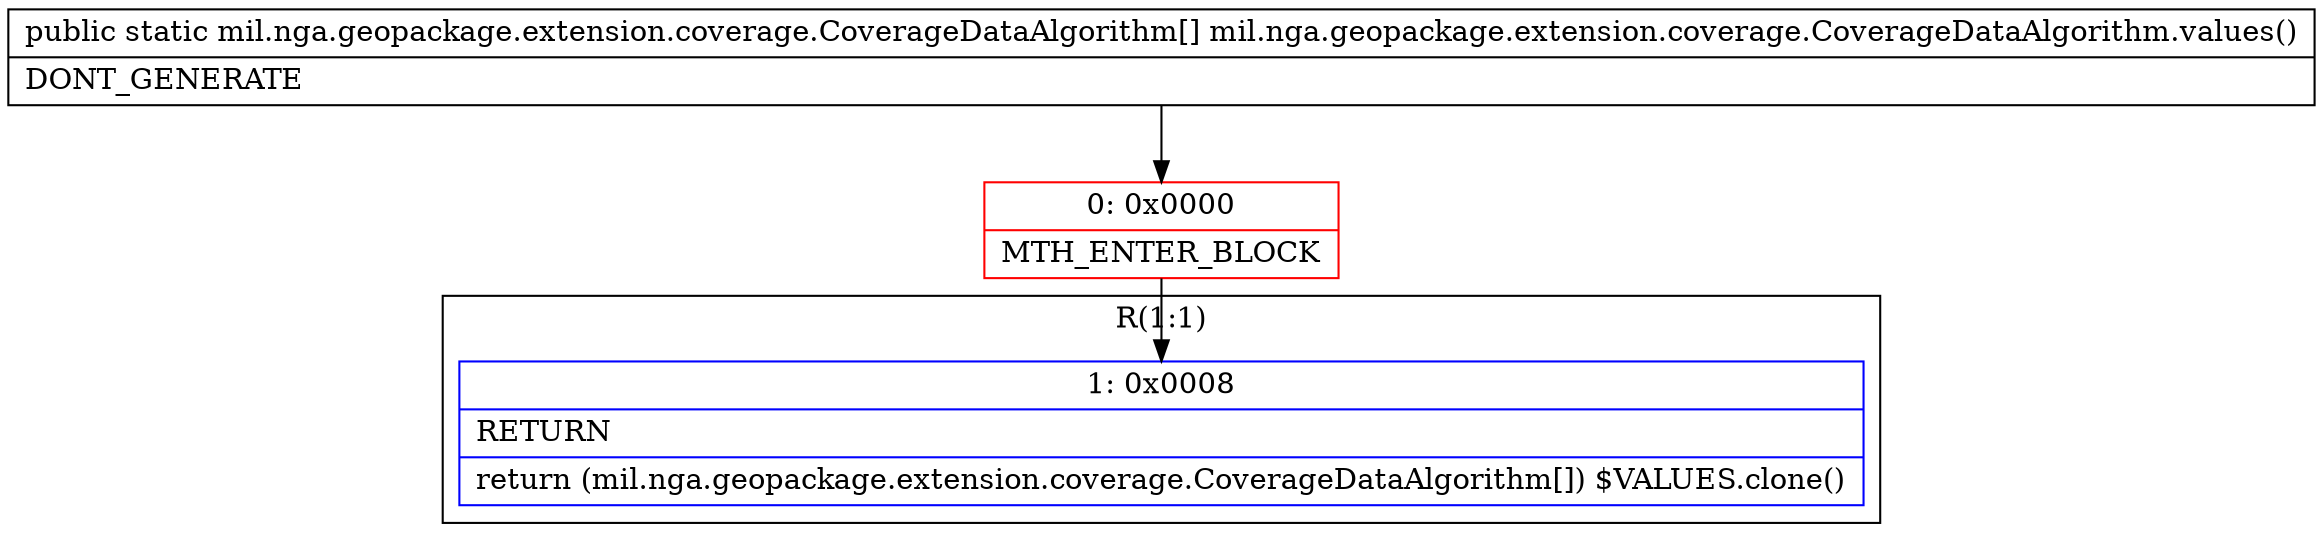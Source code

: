 digraph "CFG formil.nga.geopackage.extension.coverage.CoverageDataAlgorithm.values()[Lmil\/nga\/geopackage\/extension\/coverage\/CoverageDataAlgorithm;" {
subgraph cluster_Region_1139829307 {
label = "R(1:1)";
node [shape=record,color=blue];
Node_1 [shape=record,label="{1\:\ 0x0008|RETURN\l|return (mil.nga.geopackage.extension.coverage.CoverageDataAlgorithm[]) $VALUES.clone()\l}"];
}
Node_0 [shape=record,color=red,label="{0\:\ 0x0000|MTH_ENTER_BLOCK\l}"];
MethodNode[shape=record,label="{public static mil.nga.geopackage.extension.coverage.CoverageDataAlgorithm[] mil.nga.geopackage.extension.coverage.CoverageDataAlgorithm.values()  | DONT_GENERATE\l}"];
MethodNode -> Node_0;
Node_0 -> Node_1;
}

